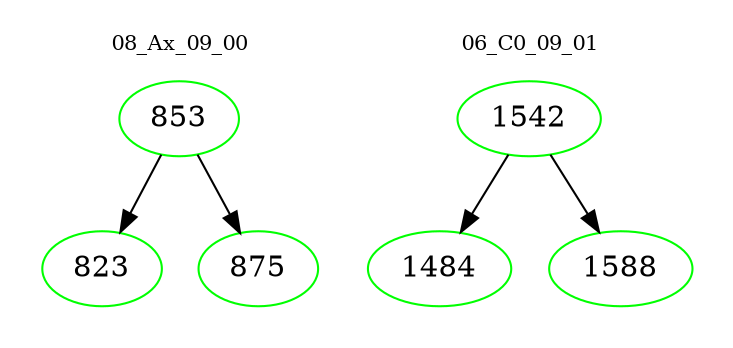 digraph{
subgraph cluster_0 {
color = white
label = "08_Ax_09_00";
fontsize=10;
T0_853 [label="853", color="green"]
T0_853 -> T0_823 [color="black"]
T0_823 [label="823", color="green"]
T0_853 -> T0_875 [color="black"]
T0_875 [label="875", color="green"]
}
subgraph cluster_1 {
color = white
label = "06_C0_09_01";
fontsize=10;
T1_1542 [label="1542", color="green"]
T1_1542 -> T1_1484 [color="black"]
T1_1484 [label="1484", color="green"]
T1_1542 -> T1_1588 [color="black"]
T1_1588 [label="1588", color="green"]
}
}

